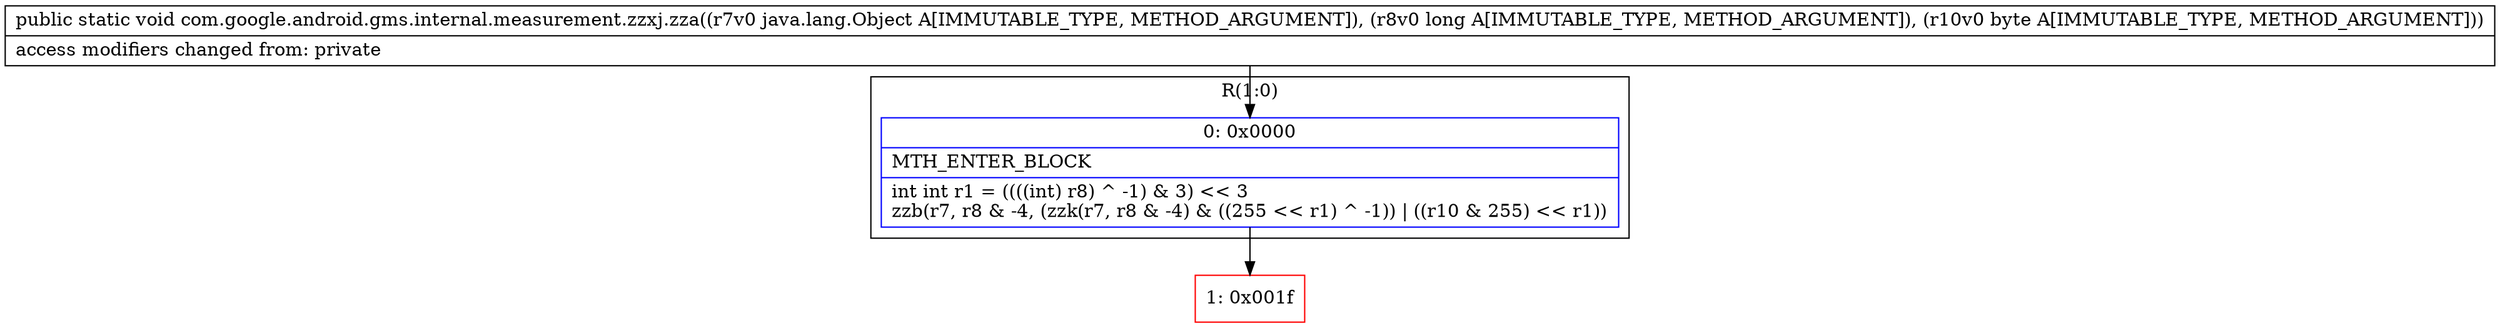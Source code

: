 digraph "CFG forcom.google.android.gms.internal.measurement.zzxj.zza(Ljava\/lang\/Object;JB)V" {
subgraph cluster_Region_2018118243 {
label = "R(1:0)";
node [shape=record,color=blue];
Node_0 [shape=record,label="{0\:\ 0x0000|MTH_ENTER_BLOCK\l|int int r1 = ((((int) r8) ^ \-1) & 3) \<\< 3\lzzb(r7, r8 & \-4, (zzk(r7, r8 & \-4) & ((255 \<\< r1) ^ \-1)) \| ((r10 & 255) \<\< r1))\l}"];
}
Node_1 [shape=record,color=red,label="{1\:\ 0x001f}"];
MethodNode[shape=record,label="{public static void com.google.android.gms.internal.measurement.zzxj.zza((r7v0 java.lang.Object A[IMMUTABLE_TYPE, METHOD_ARGUMENT]), (r8v0 long A[IMMUTABLE_TYPE, METHOD_ARGUMENT]), (r10v0 byte A[IMMUTABLE_TYPE, METHOD_ARGUMENT]))  | access modifiers changed from: private\l}"];
MethodNode -> Node_0;
Node_0 -> Node_1;
}


